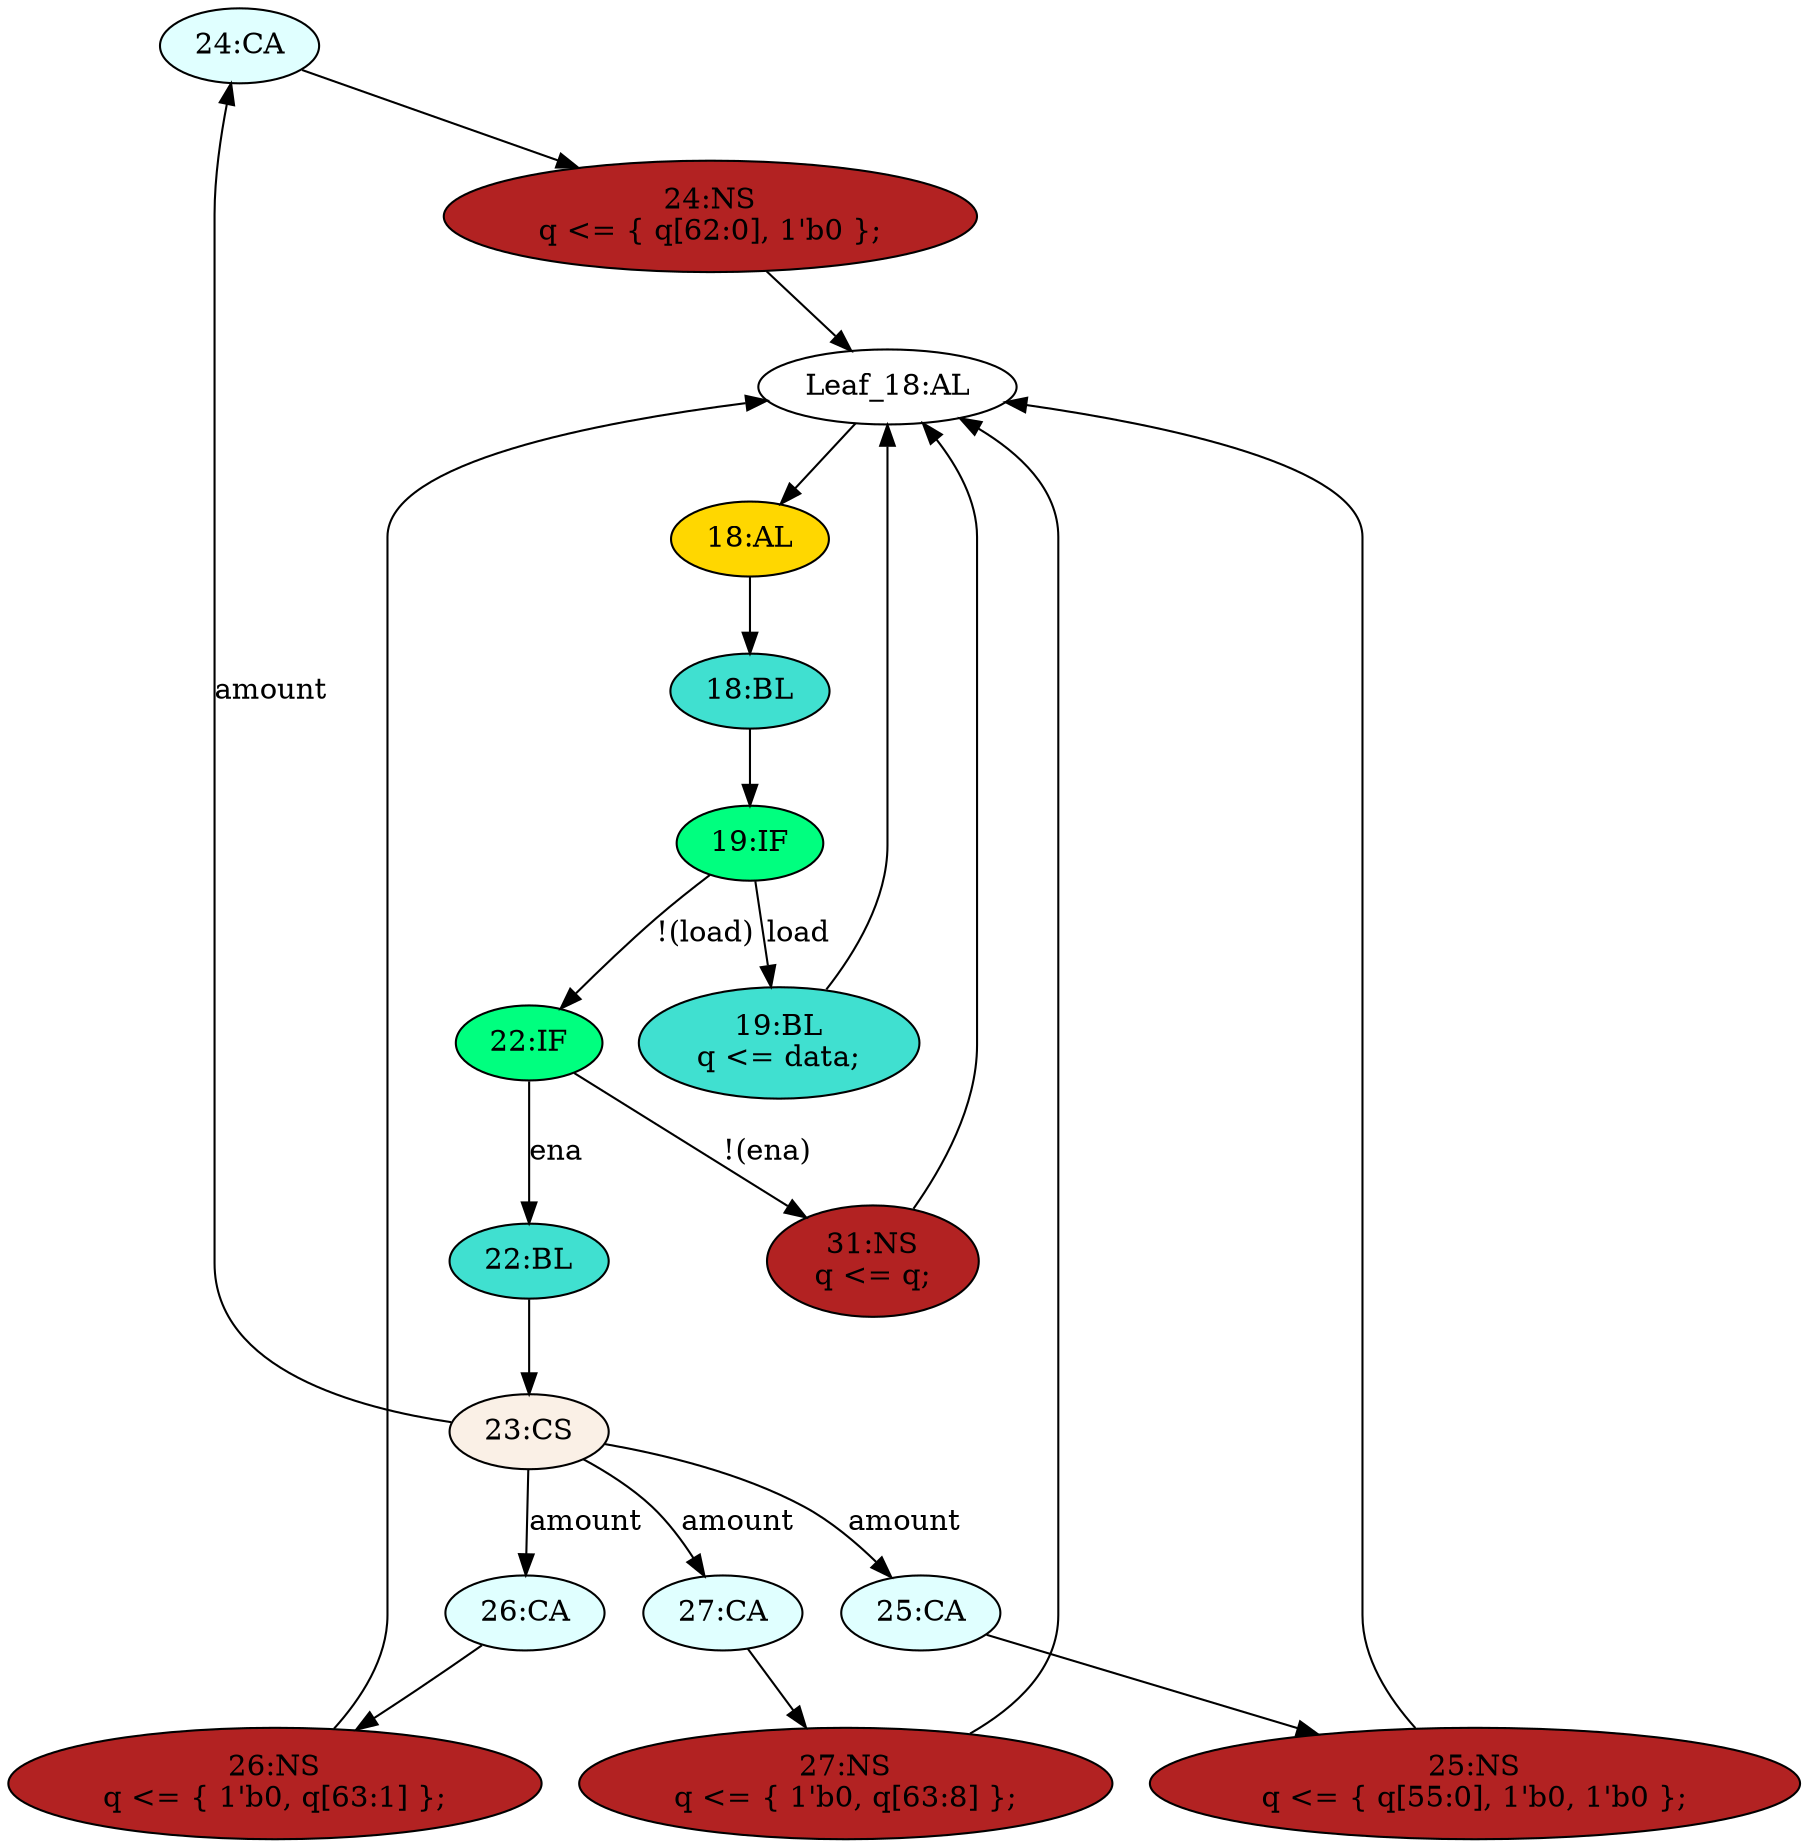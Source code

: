 strict digraph "compose( ,  )" {
	node [label="\N"];
	"24:CA"	[ast="<pyverilog.vparser.ast.Case object at 0x7f769ba72650>",
		fillcolor=lightcyan,
		label="24:CA",
		statements="[]",
		style=filled,
		typ=Case];
	"24:NS"	[ast="<pyverilog.vparser.ast.NonblockingSubstitution object at 0x7f769ba67650>",
		fillcolor=firebrick,
		label="24:NS
q <= { q[62:0], 1'b0 };",
		statements="[<pyverilog.vparser.ast.NonblockingSubstitution object at 0x7f769ba67650>]",
		style=filled,
		typ=NonblockingSubstitution];
	"24:CA" -> "24:NS"	[cond="[]",
		lineno=None];
	"Leaf_18:AL"	[def_var="['q']",
		label="Leaf_18:AL"];
	"18:AL"	[ast="<pyverilog.vparser.ast.Always object at 0x7f769ba77090>",
		clk_sens=True,
		fillcolor=gold,
		label="18:AL",
		sens="['clk']",
		statements="[]",
		style=filled,
		typ=Always,
		use_var="['load', 'ena', 'amount', 'data', 'q']"];
	"Leaf_18:AL" -> "18:AL";
	"22:BL"	[ast="<pyverilog.vparser.ast.Block object at 0x7f769b7cebd0>",
		fillcolor=turquoise,
		label="22:BL",
		statements="[]",
		style=filled,
		typ=Block];
	"23:CS"	[ast="<pyverilog.vparser.ast.CaseStatement object at 0x7f769baead90>",
		fillcolor=linen,
		label="23:CS",
		statements="[]",
		style=filled,
		typ=CaseStatement];
	"22:BL" -> "23:CS"	[cond="[]",
		lineno=None];
	"31:NS"	[ast="<pyverilog.vparser.ast.NonblockingSubstitution object at 0x7f769b6d8810>",
		fillcolor=firebrick,
		label="31:NS
q <= q;",
		statements="[<pyverilog.vparser.ast.NonblockingSubstitution object at 0x7f769b6d8810>]",
		style=filled,
		typ=NonblockingSubstitution];
	"31:NS" -> "Leaf_18:AL"	[cond="[]",
		lineno=None];
	"18:BL"	[ast="<pyverilog.vparser.ast.Block object at 0x7f769ba64d10>",
		fillcolor=turquoise,
		label="18:BL",
		statements="[]",
		style=filled,
		typ=Block];
	"19:IF"	[ast="<pyverilog.vparser.ast.IfStatement object at 0x7f769ba64ed0>",
		fillcolor=springgreen,
		label="19:IF",
		statements="[]",
		style=filled,
		typ=IfStatement];
	"18:BL" -> "19:IF"	[cond="[]",
		lineno=None];
	"26:NS"	[ast="<pyverilog.vparser.ast.NonblockingSubstitution object at 0x7f769baead10>",
		fillcolor=firebrick,
		label="26:NS
q <= { 1'b0, q[63:1] };",
		statements="[<pyverilog.vparser.ast.NonblockingSubstitution object at 0x7f769baead10>]",
		style=filled,
		typ=NonblockingSubstitution];
	"26:NS" -> "Leaf_18:AL"	[cond="[]",
		lineno=None];
	"18:AL" -> "18:BL"	[cond="[]",
		lineno=None];
	"27:CA"	[ast="<pyverilog.vparser.ast.Case object at 0x7f769ba86550>",
		fillcolor=lightcyan,
		label="27:CA",
		statements="[]",
		style=filled,
		typ=Case];
	"27:NS"	[ast="<pyverilog.vparser.ast.NonblockingSubstitution object at 0x7f769b6d8610>",
		fillcolor=firebrick,
		label="27:NS
q <= { 1'b0, q[63:8] };",
		statements="[<pyverilog.vparser.ast.NonblockingSubstitution object at 0x7f769b6d8610>]",
		style=filled,
		typ=NonblockingSubstitution];
	"27:CA" -> "27:NS"	[cond="[]",
		lineno=None];
	"19:BL"	[ast="<pyverilog.vparser.ast.Block object at 0x7f769ba64790>",
		fillcolor=turquoise,
		label="19:BL
q <= data;",
		statements="[<pyverilog.vparser.ast.NonblockingSubstitution object at 0x7f769ba64210>]",
		style=filled,
		typ=Block];
	"19:BL" -> "Leaf_18:AL"	[cond="[]",
		lineno=None];
	"25:NS"	[ast="<pyverilog.vparser.ast.NonblockingSubstitution object at 0x7f769ba67150>",
		fillcolor=firebrick,
		label="25:NS
q <= { q[55:0], 1'b0, 1'b0 };",
		statements="[<pyverilog.vparser.ast.NonblockingSubstitution object at 0x7f769ba67150>]",
		style=filled,
		typ=NonblockingSubstitution];
	"25:NS" -> "Leaf_18:AL"	[cond="[]",
		lineno=None];
	"19:IF" -> "19:BL"	[cond="['load']",
		label=load,
		lineno=19];
	"22:IF"	[ast="<pyverilog.vparser.ast.IfStatement object at 0x7f769b7cecd0>",
		fillcolor=springgreen,
		label="22:IF",
		statements="[]",
		style=filled,
		typ=IfStatement];
	"19:IF" -> "22:IF"	[cond="['load']",
		label="!(load)",
		lineno=19];
	"23:CS" -> "24:CA"	[cond="['amount']",
		label=amount,
		lineno=23];
	"23:CS" -> "27:CA"	[cond="['amount']",
		label=amount,
		lineno=23];
	"26:CA"	[ast="<pyverilog.vparser.ast.Case object at 0x7f769bb9ee50>",
		fillcolor=lightcyan,
		label="26:CA",
		statements="[]",
		style=filled,
		typ=Case];
	"23:CS" -> "26:CA"	[cond="['amount']",
		label=amount,
		lineno=23];
	"25:CA"	[ast="<pyverilog.vparser.ast.Case object at 0x7f769ba67950>",
		fillcolor=lightcyan,
		label="25:CA",
		statements="[]",
		style=filled,
		typ=Case];
	"23:CS" -> "25:CA"	[cond="['amount']",
		label=amount,
		lineno=23];
	"24:NS" -> "Leaf_18:AL"	[cond="[]",
		lineno=None];
	"27:NS" -> "Leaf_18:AL"	[cond="[]",
		lineno=None];
	"22:IF" -> "22:BL"	[cond="['ena']",
		label=ena,
		lineno=22];
	"22:IF" -> "31:NS"	[cond="['ena']",
		label="!(ena)",
		lineno=22];
	"26:CA" -> "26:NS"	[cond="[]",
		lineno=None];
	"25:CA" -> "25:NS"	[cond="[]",
		lineno=None];
}
